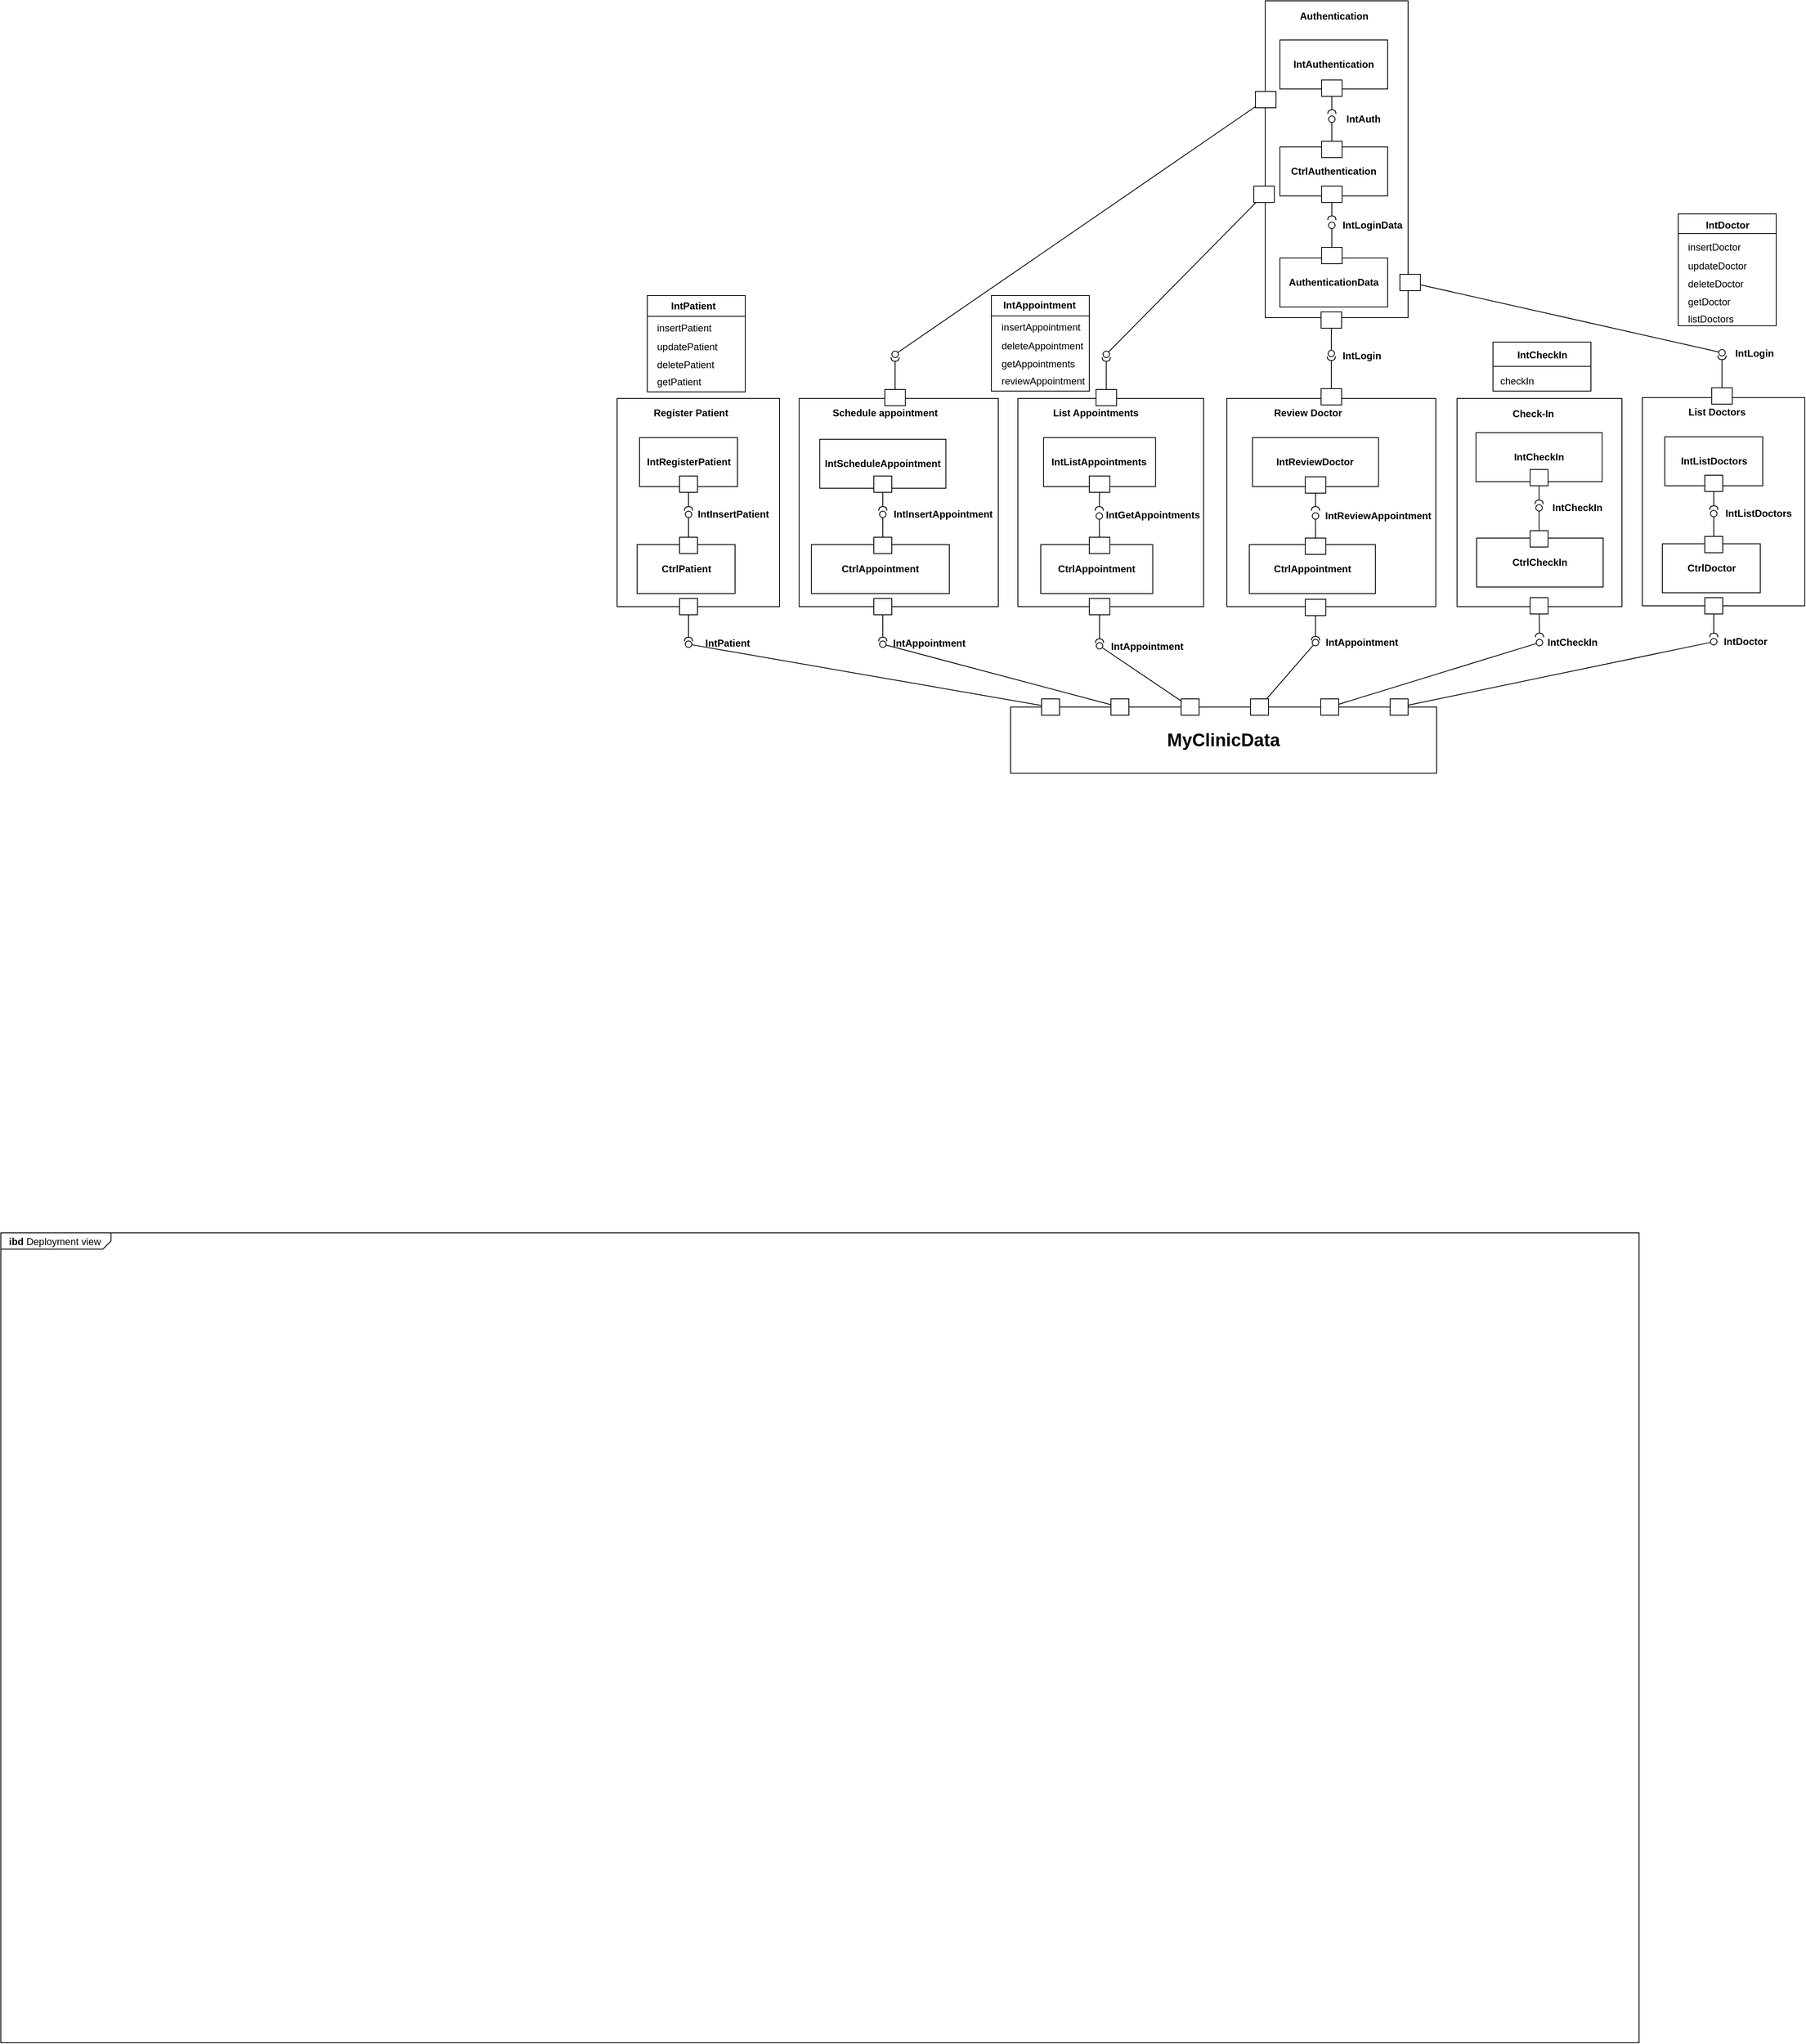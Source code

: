 <mxfile version="24.4.10" type="github">
  <diagram name="Page-1" id="0B5eI2xymsMHZ5SvDX9c">
    <mxGraphModel dx="4502" dy="2035" grid="0" gridSize="10" guides="1" tooltips="1" connect="1" arrows="1" fold="1" page="0" pageScale="1" pageWidth="827" pageHeight="1169" math="0" shadow="0">
      <root>
        <mxCell id="0" />
        <mxCell id="1" parent="0" />
        <mxCell id="wvoA0zVFi8Gp65wedPb3-1" value="&lt;p style=&quot;margin:0px;margin-top:4px;margin-left:10px;text-align:left;&quot;&gt;&lt;b&gt;ibd&amp;nbsp;&lt;/b&gt;Deployment view&lt;/p&gt;" style="html=1;shape=mxgraph.sysml.package;labelX=135.67;align=left;spacingLeft=10;html=1;overflow=fill;whiteSpace=wrap;recursiveResize=0;" vertex="1" parent="1">
          <mxGeometry x="-1584" y="997" width="2007" height="992" as="geometry" />
        </mxCell>
        <mxCell id="xZbFikLeT4wvKo1gLeNr-37" value="" style="endArrow=none;html=1;rounded=0;align=center;verticalAlign=top;endFill=0;labelBackgroundColor=none;endSize=2;" parent="1" source="xZbFikLeT4wvKo1gLeNr-43" target="xZbFikLeT4wvKo1gLeNr-38" edge="1">
          <mxGeometry relative="1" as="geometry">
            <mxPoint x="-330" y="279" as="sourcePoint" />
          </mxGeometry>
        </mxCell>
        <mxCell id="xZbFikLeT4wvKo1gLeNr-38" value="" style="ellipse;html=1;fontSize=11;align=center;fillColor=none;points=[];aspect=fixed;resizable=0;verticalAlign=bottom;labelPosition=center;verticalLabelPosition=top;flipH=1;" parent="1" vertex="1">
          <mxGeometry x="-745.5" y="272" width="8" height="8" as="geometry" />
        </mxCell>
        <mxCell id="xZbFikLeT4wvKo1gLeNr-39" value="" style="endArrow=none;html=1;rounded=0;align=center;verticalAlign=top;endFill=0;labelBackgroundColor=none;endSize=2;" parent="1" source="xZbFikLeT4wvKo1gLeNr-41" target="xZbFikLeT4wvKo1gLeNr-40" edge="1">
          <mxGeometry relative="1" as="geometry" />
        </mxCell>
        <mxCell id="xZbFikLeT4wvKo1gLeNr-40" value="" style="shape=requiredInterface;html=1;fontSize=11;align=center;fillColor=none;points=[];aspect=fixed;resizable=0;verticalAlign=bottom;labelPosition=center;verticalLabelPosition=top;flipH=1;rotation=90;" parent="1" vertex="1">
          <mxGeometry x="-744" y="265" width="5" height="10" as="geometry" />
        </mxCell>
        <mxCell id="xZbFikLeT4wvKo1gLeNr-47" value="&lt;b&gt;IntPatient&lt;/b&gt;" style="text;html=1;align=center;verticalAlign=middle;resizable=0;points=[];autosize=1;strokeColor=none;fillColor=none;" parent="1" vertex="1">
          <mxGeometry x="-731" y="262" width="73" height="26" as="geometry" />
        </mxCell>
        <mxCell id="DU2dMSWvI3W8ItSwa-sJ-14" value="" style="endArrow=none;html=1;rounded=0;align=center;verticalAlign=top;endFill=0;labelBackgroundColor=none;endSize=2;" parent="1" source="DU2dMSWvI3W8ItSwa-sJ-19" target="DU2dMSWvI3W8ItSwa-sJ-15" edge="1">
          <mxGeometry relative="1" as="geometry">
            <mxPoint x="-23" y="279" as="sourcePoint" />
          </mxGeometry>
        </mxCell>
        <mxCell id="DU2dMSWvI3W8ItSwa-sJ-15" value="" style="ellipse;html=1;fontSize=11;align=center;fillColor=none;points=[];aspect=fixed;resizable=0;verticalAlign=bottom;labelPosition=center;verticalLabelPosition=top;flipH=1;" parent="1" vertex="1">
          <mxGeometry x="-507.5" y="272" width="8" height="8" as="geometry" />
        </mxCell>
        <mxCell id="DU2dMSWvI3W8ItSwa-sJ-16" value="" style="endArrow=none;html=1;rounded=0;align=center;verticalAlign=top;endFill=0;labelBackgroundColor=none;endSize=2;" parent="1" source="DU2dMSWvI3W8ItSwa-sJ-18" target="DU2dMSWvI3W8ItSwa-sJ-17" edge="1">
          <mxGeometry relative="1" as="geometry" />
        </mxCell>
        <mxCell id="DU2dMSWvI3W8ItSwa-sJ-17" value="" style="shape=requiredInterface;html=1;fontSize=11;align=center;fillColor=none;points=[];aspect=fixed;resizable=0;verticalAlign=bottom;labelPosition=center;verticalLabelPosition=top;flipH=1;rotation=90;" parent="1" vertex="1">
          <mxGeometry x="-506" y="265" width="5" height="10" as="geometry" />
        </mxCell>
        <mxCell id="DU2dMSWvI3W8ItSwa-sJ-20" value="&lt;b&gt;IntCheckIn&lt;/b&gt;" style="text;html=1;align=center;verticalAlign=middle;resizable=0;points=[];autosize=1;strokeColor=none;fillColor=none;" parent="1" vertex="1">
          <mxGeometry x="301" y="261" width="79" height="26" as="geometry" />
        </mxCell>
        <mxCell id="DU2dMSWvI3W8ItSwa-sJ-111" value="" style="endArrow=none;html=1;rounded=0;align=center;verticalAlign=top;endFill=0;labelBackgroundColor=none;endSize=2;" parent="1" source="DU2dMSWvI3W8ItSwa-sJ-117" target="DU2dMSWvI3W8ItSwa-sJ-112" edge="1">
          <mxGeometry relative="1" as="geometry">
            <mxPoint x="214" y="340" as="sourcePoint" />
          </mxGeometry>
        </mxCell>
        <mxCell id="DU2dMSWvI3W8ItSwa-sJ-112" value="" style="ellipse;html=1;fontSize=11;align=center;fillColor=none;points=[];aspect=fixed;resizable=0;verticalAlign=bottom;labelPosition=center;verticalLabelPosition=top;flipH=1;" parent="1" vertex="1">
          <mxGeometry x="297" y="270" width="8" height="8" as="geometry" />
        </mxCell>
        <mxCell id="DU2dMSWvI3W8ItSwa-sJ-113" value="" style="endArrow=none;html=1;rounded=0;align=center;verticalAlign=top;endFill=0;labelBackgroundColor=none;endSize=2;" parent="1" source="DU2dMSWvI3W8ItSwa-sJ-115" target="DU2dMSWvI3W8ItSwa-sJ-114" edge="1">
          <mxGeometry relative="1" as="geometry" />
        </mxCell>
        <mxCell id="DU2dMSWvI3W8ItSwa-sJ-114" value="" style="shape=requiredInterface;html=1;fontSize=11;align=center;fillColor=none;points=[];aspect=fixed;resizable=0;verticalAlign=bottom;labelPosition=center;verticalLabelPosition=top;flipH=1;rotation=90;" parent="1" vertex="1">
          <mxGeometry x="298.5" y="260" width="5" height="10" as="geometry" />
        </mxCell>
        <mxCell id="uUh43rR42mcih1yRo6Ay-2" value="" style="group" parent="1" vertex="1" connectable="0">
          <mxGeometry x="-829" y="-25" width="199" height="265" as="geometry" />
        </mxCell>
        <mxCell id="xZbFikLeT4wvKo1gLeNr-18" value="" style="rounded=0;whiteSpace=wrap;html=1;fillColor=none;align=center;" parent="uUh43rR42mcih1yRo6Ay-2" vertex="1">
          <mxGeometry width="199" height="255" as="geometry" />
        </mxCell>
        <mxCell id="xZbFikLeT4wvKo1gLeNr-19" value="&lt;b&gt;Register Patient&lt;/b&gt;" style="text;html=1;align=center;verticalAlign=middle;resizable=0;points=[];autosize=1;strokeColor=none;fillColor=none;" parent="uUh43rR42mcih1yRo6Ay-2" vertex="1">
          <mxGeometry x="35.5" y="5" width="109" height="26" as="geometry" />
        </mxCell>
        <mxCell id="xZbFikLeT4wvKo1gLeNr-22" value="" style="endArrow=none;html=1;rounded=0;align=center;verticalAlign=top;endFill=0;labelBackgroundColor=none;endSize=2;" parent="uUh43rR42mcih1yRo6Ay-2" source="xZbFikLeT4wvKo1gLeNr-33" target="xZbFikLeT4wvKo1gLeNr-23" edge="1">
          <mxGeometry relative="1" as="geometry">
            <mxPoint x="87.5" y="173" as="sourcePoint" />
          </mxGeometry>
        </mxCell>
        <mxCell id="xZbFikLeT4wvKo1gLeNr-23" value="" style="ellipse;html=1;fontSize=11;align=center;fillColor=none;points=[];aspect=fixed;resizable=0;verticalAlign=bottom;labelPosition=center;verticalLabelPosition=top;flipH=1;" parent="uUh43rR42mcih1yRo6Ay-2" vertex="1">
          <mxGeometry x="83.5" y="138" width="8" height="8" as="geometry" />
        </mxCell>
        <mxCell id="xZbFikLeT4wvKo1gLeNr-25" value="" style="endArrow=none;html=1;rounded=0;align=center;verticalAlign=top;endFill=0;labelBackgroundColor=none;endSize=2;" parent="uUh43rR42mcih1yRo6Ay-2" source="xZbFikLeT4wvKo1gLeNr-24" target="xZbFikLeT4wvKo1gLeNr-26" edge="1">
          <mxGeometry relative="1" as="geometry" />
        </mxCell>
        <mxCell id="xZbFikLeT4wvKo1gLeNr-26" value="" style="shape=requiredInterface;html=1;fontSize=11;align=center;fillColor=none;points=[];aspect=fixed;resizable=0;verticalAlign=bottom;labelPosition=center;verticalLabelPosition=top;flipH=1;rotation=90;" parent="uUh43rR42mcih1yRo6Ay-2" vertex="1">
          <mxGeometry x="85" y="130" width="5" height="10" as="geometry" />
        </mxCell>
        <mxCell id="xZbFikLeT4wvKo1gLeNr-30" value="" style="group" parent="uUh43rR42mcih1yRo6Ay-2" vertex="1" connectable="0">
          <mxGeometry x="27.5" y="48" width="120" height="67" as="geometry" />
        </mxCell>
        <mxCell id="xZbFikLeT4wvKo1gLeNr-20" value="&lt;b&gt;IntRegisterPatient&lt;/b&gt;" style="rounded=0;whiteSpace=wrap;html=1;fillColor=none;" parent="xZbFikLeT4wvKo1gLeNr-30" vertex="1">
          <mxGeometry width="120" height="60" as="geometry" />
        </mxCell>
        <mxCell id="xZbFikLeT4wvKo1gLeNr-24" value="" style="html=1;rounded=0;" parent="xZbFikLeT4wvKo1gLeNr-30" vertex="1">
          <mxGeometry x="49" y="47" width="22" height="20" as="geometry" />
        </mxCell>
        <mxCell id="xZbFikLeT4wvKo1gLeNr-34" value="&lt;b&gt;IntInsertPatient&lt;/b&gt;" style="text;html=1;align=center;verticalAlign=middle;resizable=0;points=[];autosize=1;strokeColor=none;fillColor=none;" parent="uUh43rR42mcih1yRo6Ay-2" vertex="1">
          <mxGeometry x="89" y="129" width="105" height="26" as="geometry" />
        </mxCell>
        <mxCell id="xZbFikLeT4wvKo1gLeNr-35" value="" style="group" parent="uUh43rR42mcih1yRo6Ay-2" vertex="1" connectable="0">
          <mxGeometry x="24.5" y="170" width="120" height="69" as="geometry" />
        </mxCell>
        <mxCell id="xZbFikLeT4wvKo1gLeNr-29" value="&lt;b&gt;CtrlPatient&lt;/b&gt;" style="rounded=0;whiteSpace=wrap;html=1;fillColor=none;" parent="xZbFikLeT4wvKo1gLeNr-35" vertex="1">
          <mxGeometry y="9" width="120" height="60" as="geometry" />
        </mxCell>
        <mxCell id="xZbFikLeT4wvKo1gLeNr-33" value="" style="html=1;rounded=0;" parent="xZbFikLeT4wvKo1gLeNr-35" vertex="1">
          <mxGeometry x="52" width="22" height="20" as="geometry" />
        </mxCell>
        <mxCell id="xZbFikLeT4wvKo1gLeNr-41" value="" style="html=1;rounded=0;" parent="uUh43rR42mcih1yRo6Ay-2" vertex="1">
          <mxGeometry x="76.5" y="245" width="22" height="20" as="geometry" />
        </mxCell>
        <mxCell id="uUh43rR42mcih1yRo6Ay-4" value="&lt;b&gt;IntAppointment&lt;/b&gt;" style="text;html=1;align=center;verticalAlign=middle;resizable=0;points=[];autosize=1;strokeColor=none;fillColor=none;" parent="1" vertex="1">
          <mxGeometry x="-501" y="262" width="107" height="26" as="geometry" />
        </mxCell>
        <mxCell id="uUh43rR42mcih1yRo6Ay-40" value="" style="group" parent="1" vertex="1" connectable="0">
          <mxGeometry x="427" y="-26" width="199" height="265" as="geometry" />
        </mxCell>
        <mxCell id="uUh43rR42mcih1yRo6Ay-41" value="" style="rounded=0;whiteSpace=wrap;html=1;fillColor=none;align=center;" parent="uUh43rR42mcih1yRo6Ay-40" vertex="1">
          <mxGeometry width="199" height="255" as="geometry" />
        </mxCell>
        <mxCell id="uUh43rR42mcih1yRo6Ay-42" value="&lt;b&gt;List Doctors&lt;/b&gt;" style="text;html=1;align=center;verticalAlign=middle;resizable=0;points=[];autosize=1;strokeColor=none;fillColor=none;" parent="uUh43rR42mcih1yRo6Ay-40" vertex="1">
          <mxGeometry x="46.5" y="5" width="88" height="26" as="geometry" />
        </mxCell>
        <mxCell id="uUh43rR42mcih1yRo6Ay-43" value="" style="endArrow=none;html=1;rounded=0;align=center;verticalAlign=top;endFill=0;labelBackgroundColor=none;endSize=2;" parent="uUh43rR42mcih1yRo6Ay-40" source="uUh43rR42mcih1yRo6Ay-53" target="uUh43rR42mcih1yRo6Ay-44" edge="1">
          <mxGeometry relative="1" as="geometry">
            <mxPoint x="87.5" y="173" as="sourcePoint" />
          </mxGeometry>
        </mxCell>
        <mxCell id="uUh43rR42mcih1yRo6Ay-44" value="" style="ellipse;html=1;fontSize=11;align=center;fillColor=none;points=[];aspect=fixed;resizable=0;verticalAlign=bottom;labelPosition=center;verticalLabelPosition=top;flipH=1;" parent="uUh43rR42mcih1yRo6Ay-40" vertex="1">
          <mxGeometry x="83.5" y="138" width="8" height="8" as="geometry" />
        </mxCell>
        <mxCell id="uUh43rR42mcih1yRo6Ay-45" value="" style="endArrow=none;html=1;rounded=0;align=center;verticalAlign=top;endFill=0;labelBackgroundColor=none;endSize=2;" parent="uUh43rR42mcih1yRo6Ay-40" source="uUh43rR42mcih1yRo6Ay-49" target="uUh43rR42mcih1yRo6Ay-46" edge="1">
          <mxGeometry relative="1" as="geometry" />
        </mxCell>
        <mxCell id="uUh43rR42mcih1yRo6Ay-46" value="" style="shape=requiredInterface;html=1;fontSize=11;align=center;fillColor=none;points=[];aspect=fixed;resizable=0;verticalAlign=bottom;labelPosition=center;verticalLabelPosition=top;flipH=1;rotation=90;" parent="uUh43rR42mcih1yRo6Ay-40" vertex="1">
          <mxGeometry x="85" y="130" width="5" height="10" as="geometry" />
        </mxCell>
        <mxCell id="uUh43rR42mcih1yRo6Ay-47" value="" style="group" parent="uUh43rR42mcih1yRo6Ay-40" vertex="1" connectable="0">
          <mxGeometry x="27.5" y="48" width="120" height="67" as="geometry" />
        </mxCell>
        <mxCell id="uUh43rR42mcih1yRo6Ay-48" value="&lt;b&gt;IntListDoctors&lt;/b&gt;" style="rounded=0;whiteSpace=wrap;html=1;fillColor=none;" parent="uUh43rR42mcih1yRo6Ay-47" vertex="1">
          <mxGeometry width="120" height="60" as="geometry" />
        </mxCell>
        <mxCell id="uUh43rR42mcih1yRo6Ay-49" value="" style="html=1;rounded=0;" parent="uUh43rR42mcih1yRo6Ay-47" vertex="1">
          <mxGeometry x="49" y="47" width="22" height="20" as="geometry" />
        </mxCell>
        <mxCell id="uUh43rR42mcih1yRo6Ay-50" value="&lt;b&gt;IntListDoctors&lt;/b&gt;" style="text;html=1;align=center;verticalAlign=middle;resizable=0;points=[];autosize=1;strokeColor=none;fillColor=none;" parent="uUh43rR42mcih1yRo6Ay-40" vertex="1">
          <mxGeometry x="92" y="129" width="99" height="26" as="geometry" />
        </mxCell>
        <mxCell id="uUh43rR42mcih1yRo6Ay-51" value="" style="group" parent="uUh43rR42mcih1yRo6Ay-40" vertex="1" connectable="0">
          <mxGeometry x="24.5" y="170" width="120" height="69" as="geometry" />
        </mxCell>
        <mxCell id="uUh43rR42mcih1yRo6Ay-52" value="&lt;b&gt;CtrlDoctor&lt;/b&gt;" style="rounded=0;whiteSpace=wrap;html=1;fillColor=none;" parent="uUh43rR42mcih1yRo6Ay-51" vertex="1">
          <mxGeometry y="9" width="120" height="60" as="geometry" />
        </mxCell>
        <mxCell id="uUh43rR42mcih1yRo6Ay-53" value="" style="html=1;rounded=0;" parent="uUh43rR42mcih1yRo6Ay-51" vertex="1">
          <mxGeometry x="52" width="22" height="20" as="geometry" />
        </mxCell>
        <mxCell id="uUh43rR42mcih1yRo6Ay-54" value="" style="html=1;rounded=0;" parent="uUh43rR42mcih1yRo6Ay-40" vertex="1">
          <mxGeometry x="76.5" y="245" width="22" height="20" as="geometry" />
        </mxCell>
        <mxCell id="wvoA0zVFi8Gp65wedPb3-70" value="" style="html=1;rounded=0;container=0;" vertex="1" parent="uUh43rR42mcih1yRo6Ay-40">
          <mxGeometry x="85.001" y="-12" width="25.158" height="20" as="geometry" />
        </mxCell>
        <mxCell id="wvoA0zVFi8Gp65wedPb3-71" value="" style="endArrow=none;html=1;rounded=0;align=center;verticalAlign=top;endFill=0;labelBackgroundColor=none;endSize=2;" edge="1" source="wvoA0zVFi8Gp65wedPb3-70" target="wvoA0zVFi8Gp65wedPb3-72" parent="uUh43rR42mcih1yRo6Ay-40">
          <mxGeometry relative="1" as="geometry">
            <mxPoint x="101.78" y="-78" as="sourcePoint" />
          </mxGeometry>
        </mxCell>
        <mxCell id="wvoA0zVFi8Gp65wedPb3-72" value="" style="shape=requiredInterface;html=1;fontSize=11;align=center;fillColor=none;points=[];aspect=fixed;resizable=0;verticalAlign=bottom;labelPosition=center;verticalLabelPosition=top;flipH=1;rotation=-90;container=0;" vertex="1" parent="uUh43rR42mcih1yRo6Ay-40">
          <mxGeometry x="95.078" y="-54" width="5" height="10" as="geometry" />
        </mxCell>
        <mxCell id="wvoA0zVFi8Gp65wedPb3-73" value="" style="ellipse;html=1;fontSize=11;align=center;fillColor=none;points=[];aspect=fixed;resizable=0;verticalAlign=bottom;labelPosition=center;verticalLabelPosition=top;flipH=1;container=0;" vertex="1" parent="uUh43rR42mcih1yRo6Ay-40">
          <mxGeometry x="93.578" y="-59" width="8" height="8" as="geometry" />
        </mxCell>
        <mxCell id="uUh43rR42mcih1yRo6Ay-55" value="&lt;b&gt;IntDoctor&lt;/b&gt;" style="text;html=1;align=center;verticalAlign=middle;resizable=0;points=[];autosize=1;strokeColor=none;fillColor=none;" parent="1" vertex="1">
          <mxGeometry x="517" y="260" width="71" height="26" as="geometry" />
        </mxCell>
        <mxCell id="uUh43rR42mcih1yRo6Ay-56" value="" style="ellipse;html=1;fontSize=11;align=center;fillColor=none;points=[];aspect=fixed;resizable=0;verticalAlign=bottom;labelPosition=center;verticalLabelPosition=top;flipH=1;" parent="1" vertex="1">
          <mxGeometry x="510.5" y="269" width="8" height="8" as="geometry" />
        </mxCell>
        <mxCell id="uUh43rR42mcih1yRo6Ay-57" value="" style="endArrow=none;html=1;rounded=0;align=center;verticalAlign=top;endFill=0;labelBackgroundColor=none;endSize=2;" parent="1" source="uUh43rR42mcih1yRo6Ay-54" target="uUh43rR42mcih1yRo6Ay-58" edge="1">
          <mxGeometry relative="1" as="geometry">
            <mxPoint x="610" y="257" as="sourcePoint" />
          </mxGeometry>
        </mxCell>
        <mxCell id="uUh43rR42mcih1yRo6Ay-58" value="" style="shape=requiredInterface;html=1;fontSize=11;align=center;fillColor=none;points=[];aspect=fixed;resizable=0;verticalAlign=bottom;labelPosition=center;verticalLabelPosition=top;flipH=1;rotation=90;" parent="1" vertex="1">
          <mxGeometry x="512" y="260" width="5" height="10" as="geometry" />
        </mxCell>
        <mxCell id="uUh43rR42mcih1yRo6Ay-59" value="" style="endArrow=none;html=1;rounded=0;align=center;verticalAlign=top;endFill=0;labelBackgroundColor=none;endSize=2;" parent="1" source="uUh43rR42mcih1yRo6Ay-16" target="uUh43rR42mcih1yRo6Ay-56" edge="1">
          <mxGeometry relative="1" as="geometry">
            <mxPoint x="-184" y="364" as="sourcePoint" />
            <mxPoint x="84" y="288" as="targetPoint" />
          </mxGeometry>
        </mxCell>
        <mxCell id="uUh43rR42mcih1yRo6Ay-92" value="" style="endArrow=none;html=1;rounded=0;align=center;verticalAlign=top;endFill=0;labelBackgroundColor=none;endSize=2;" parent="1" source="wvoA0zVFi8Gp65wedPb3-2" target="uUh43rR42mcih1yRo6Ay-93" edge="1">
          <mxGeometry relative="1" as="geometry">
            <mxPoint x="-120.5" y="348.5" as="sourcePoint" />
          </mxGeometry>
        </mxCell>
        <mxCell id="uUh43rR42mcih1yRo6Ay-93" value="" style="ellipse;html=1;fontSize=11;align=center;fillColor=none;points=[];aspect=fixed;resizable=0;verticalAlign=bottom;labelPosition=center;verticalLabelPosition=top;flipH=1;" parent="1" vertex="1">
          <mxGeometry x="-242" y="274" width="8" height="8" as="geometry" />
        </mxCell>
        <mxCell id="uUh43rR42mcih1yRo6Ay-94" value="" style="endArrow=none;html=1;rounded=0;align=center;verticalAlign=top;endFill=0;labelBackgroundColor=none;endSize=2;" parent="1" source="uUh43rR42mcih1yRo6Ay-90" target="uUh43rR42mcih1yRo6Ay-95" edge="1">
          <mxGeometry relative="1" as="geometry">
            <mxPoint x="-336.5" y="238.5" as="sourcePoint" />
          </mxGeometry>
        </mxCell>
        <mxCell id="uUh43rR42mcih1yRo6Ay-95" value="" style="shape=requiredInterface;html=1;fontSize=11;align=center;fillColor=none;points=[];aspect=fixed;resizable=0;verticalAlign=bottom;labelPosition=center;verticalLabelPosition=top;flipH=1;rotation=90;" parent="1" vertex="1">
          <mxGeometry x="-240.5" y="267" width="5" height="10" as="geometry" />
        </mxCell>
        <mxCell id="uUh43rR42mcih1yRo6Ay-96" value="&lt;b&gt;IntAppointment&lt;/b&gt;" style="text;html=1;align=center;verticalAlign=middle;resizable=0;points=[];autosize=1;strokeColor=none;fillColor=none;" parent="1" vertex="1">
          <mxGeometry x="-234" y="266" width="107" height="26" as="geometry" />
        </mxCell>
        <mxCell id="uUh43rR42mcih1yRo6Ay-131" value="&lt;b&gt;IntAppointment&lt;/b&gt;" style="text;html=1;align=center;verticalAlign=middle;resizable=0;points=[];autosize=1;strokeColor=none;fillColor=none;" parent="1" vertex="1">
          <mxGeometry x="29.12" y="261" width="107" height="26" as="geometry" />
        </mxCell>
        <mxCell id="uUh43rR42mcih1yRo6Ay-132" value="" style="ellipse;html=1;fontSize=11;align=center;fillColor=none;points=[];aspect=fixed;resizable=0;verticalAlign=bottom;labelPosition=center;verticalLabelPosition=top;flipH=1;" parent="1" vertex="1">
          <mxGeometry x="22.62" y="270" width="8" height="8" as="geometry" />
        </mxCell>
        <mxCell id="uUh43rR42mcih1yRo6Ay-133" value="" style="endArrow=none;html=1;rounded=0;align=center;verticalAlign=top;endFill=0;labelBackgroundColor=none;endSize=2;" parent="1" source="wvoA0zVFi8Gp65wedPb3-7" target="uUh43rR42mcih1yRo6Ay-134" edge="1">
          <mxGeometry relative="1" as="geometry">
            <mxPoint x="52.617" y="243" as="sourcePoint" />
          </mxGeometry>
        </mxCell>
        <mxCell id="uUh43rR42mcih1yRo6Ay-134" value="" style="shape=requiredInterface;html=1;fontSize=11;align=center;fillColor=none;points=[];aspect=fixed;resizable=0;verticalAlign=bottom;labelPosition=center;verticalLabelPosition=top;flipH=1;rotation=90;container=0;" parent="1" vertex="1">
          <mxGeometry x="24.12" y="264" width="5" height="10" as="geometry" />
        </mxCell>
        <mxCell id="uUh43rR42mcih1yRo6Ay-140" value="" style="endArrow=none;html=1;rounded=0;align=center;verticalAlign=top;endFill=0;labelBackgroundColor=none;endSize=2;" parent="1" source="wvoA0zVFi8Gp65wedPb3-3" target="uUh43rR42mcih1yRo6Ay-132" edge="1">
          <mxGeometry relative="1" as="geometry">
            <mxPoint x="-55" y="365" as="sourcePoint" />
            <mxPoint x="384" y="287" as="targetPoint" />
          </mxGeometry>
        </mxCell>
        <mxCell id="wvoA0zVFi8Gp65wedPb3-5" value="" style="group" vertex="1" connectable="0" parent="1">
          <mxGeometry x="-338" y="-25" width="231.202" height="265" as="geometry" />
        </mxCell>
        <mxCell id="uUh43rR42mcih1yRo6Ay-77" value="" style="rounded=0;whiteSpace=wrap;html=1;fillColor=none;align=center;" parent="wvoA0zVFi8Gp65wedPb3-5" vertex="1">
          <mxGeometry width="227.565" height="255" as="geometry" />
        </mxCell>
        <mxCell id="uUh43rR42mcih1yRo6Ay-78" value="&lt;b&gt;List Appointments&lt;/b&gt;" style="text;html=1;align=center;verticalAlign=middle;resizable=0;points=[];autosize=1;strokeColor=none;fillColor=none;" parent="wvoA0zVFi8Gp65wedPb3-5" vertex="1">
          <mxGeometry x="33.734" y="5" width="123" height="26" as="geometry" />
        </mxCell>
        <mxCell id="uUh43rR42mcih1yRo6Ay-79" value="" style="endArrow=none;html=1;rounded=0;align=center;verticalAlign=top;endFill=0;labelBackgroundColor=none;endSize=2;" parent="wvoA0zVFi8Gp65wedPb3-5" source="uUh43rR42mcih1yRo6Ay-89" target="uUh43rR42mcih1yRo6Ay-80" edge="1">
          <mxGeometry relative="1" as="geometry">
            <mxPoint x="100.06" y="173" as="sourcePoint" />
          </mxGeometry>
        </mxCell>
        <mxCell id="uUh43rR42mcih1yRo6Ay-80" value="" style="ellipse;html=1;fontSize=11;align=center;fillColor=none;points=[];aspect=fixed;resizable=0;verticalAlign=bottom;labelPosition=center;verticalLabelPosition=top;flipH=1;" parent="wvoA0zVFi8Gp65wedPb3-5" vertex="1">
          <mxGeometry x="95.706" y="140" width="8" height="8" as="geometry" />
        </mxCell>
        <mxCell id="uUh43rR42mcih1yRo6Ay-81" value="" style="endArrow=none;html=1;rounded=0;align=center;verticalAlign=top;endFill=0;labelBackgroundColor=none;endSize=2;" parent="wvoA0zVFi8Gp65wedPb3-5" source="uUh43rR42mcih1yRo6Ay-85" target="uUh43rR42mcih1yRo6Ay-82" edge="1">
          <mxGeometry relative="1" as="geometry" />
        </mxCell>
        <mxCell id="uUh43rR42mcih1yRo6Ay-82" value="" style="shape=requiredInterface;html=1;fontSize=11;align=center;fillColor=none;points=[];aspect=fixed;resizable=0;verticalAlign=bottom;labelPosition=center;verticalLabelPosition=top;flipH=1;rotation=90;" parent="wvoA0zVFi8Gp65wedPb3-5" vertex="1">
          <mxGeometry x="97.201" y="130" width="5" height="10" as="geometry" />
        </mxCell>
        <mxCell id="uUh43rR42mcih1yRo6Ay-83" value="" style="group" parent="wvoA0zVFi8Gp65wedPb3-5" vertex="1" connectable="0">
          <mxGeometry x="31.447" y="48" width="137.225" height="67" as="geometry" />
        </mxCell>
        <mxCell id="uUh43rR42mcih1yRo6Ay-84" value="&lt;b&gt;IntListAppointments&lt;/b&gt;" style="rounded=0;whiteSpace=wrap;html=1;fillColor=none;" parent="uUh43rR42mcih1yRo6Ay-83" vertex="1">
          <mxGeometry width="137.225" height="60" as="geometry" />
        </mxCell>
        <mxCell id="uUh43rR42mcih1yRo6Ay-85" value="" style="html=1;rounded=0;" parent="uUh43rR42mcih1yRo6Ay-83" vertex="1">
          <mxGeometry x="56.033" y="47" width="25.158" height="20" as="geometry" />
        </mxCell>
        <mxCell id="uUh43rR42mcih1yRo6Ay-86" value="&lt;b&gt;IntGetAppointments&lt;/b&gt;" style="text;html=1;align=center;verticalAlign=middle;resizable=0;points=[];autosize=1;strokeColor=none;fillColor=none;" parent="wvoA0zVFi8Gp65wedPb3-5" vertex="1">
          <mxGeometry x="98.202" y="130" width="133" height="26" as="geometry" />
        </mxCell>
        <mxCell id="uUh43rR42mcih1yRo6Ay-87" value="" style="group" parent="wvoA0zVFi8Gp65wedPb3-5" vertex="1" connectable="0">
          <mxGeometry x="28.017" y="170" width="137.225" height="69" as="geometry" />
        </mxCell>
        <mxCell id="uUh43rR42mcih1yRo6Ay-88" value="&lt;b&gt;CtrlAppointment&lt;/b&gt;" style="rounded=0;whiteSpace=wrap;html=1;fillColor=none;" parent="uUh43rR42mcih1yRo6Ay-87" vertex="1">
          <mxGeometry y="9" width="137.225" height="60" as="geometry" />
        </mxCell>
        <mxCell id="uUh43rR42mcih1yRo6Ay-89" value="" style="html=1;rounded=0;" parent="uUh43rR42mcih1yRo6Ay-87" vertex="1">
          <mxGeometry x="59.464" width="25.158" height="20" as="geometry" />
        </mxCell>
        <mxCell id="uUh43rR42mcih1yRo6Ay-90" value="" style="html=1;rounded=0;" parent="wvoA0zVFi8Gp65wedPb3-5" vertex="1">
          <mxGeometry x="87.481" y="245" width="25.158" height="20" as="geometry" />
        </mxCell>
        <mxCell id="wvoA0zVFi8Gp65wedPb3-51" value="" style="html=1;rounded=0;container=0;" vertex="1" parent="wvoA0zVFi8Gp65wedPb3-5">
          <mxGeometry x="95.701" y="-11" width="25.158" height="20" as="geometry" />
        </mxCell>
        <mxCell id="wvoA0zVFi8Gp65wedPb3-52" value="" style="endArrow=none;html=1;rounded=0;align=center;verticalAlign=top;endFill=0;labelBackgroundColor=none;endSize=2;" edge="1" source="wvoA0zVFi8Gp65wedPb3-51" target="wvoA0zVFi8Gp65wedPb3-53" parent="wvoA0zVFi8Gp65wedPb3-5">
          <mxGeometry relative="1" as="geometry">
            <mxPoint x="112.48" y="-77" as="sourcePoint" />
          </mxGeometry>
        </mxCell>
        <mxCell id="wvoA0zVFi8Gp65wedPb3-53" value="" style="shape=requiredInterface;html=1;fontSize=11;align=center;fillColor=none;points=[];aspect=fixed;resizable=0;verticalAlign=bottom;labelPosition=center;verticalLabelPosition=top;flipH=1;rotation=-90;container=0;" vertex="1" parent="wvoA0zVFi8Gp65wedPb3-5">
          <mxGeometry x="105.778" y="-53" width="5" height="10" as="geometry" />
        </mxCell>
        <mxCell id="wvoA0zVFi8Gp65wedPb3-55" value="" style="ellipse;html=1;fontSize=11;align=center;fillColor=none;points=[];aspect=fixed;resizable=0;verticalAlign=bottom;labelPosition=center;verticalLabelPosition=top;flipH=1;container=0;" vertex="1" parent="wvoA0zVFi8Gp65wedPb3-5">
          <mxGeometry x="104.278" y="-58" width="8" height="8" as="geometry" />
        </mxCell>
        <mxCell id="wvoA0zVFi8Gp65wedPb3-6" value="" style="group" vertex="1" connectable="0" parent="1">
          <mxGeometry x="-606" y="-25" width="245.5" height="265" as="geometry" />
        </mxCell>
        <mxCell id="DU2dMSWvI3W8ItSwa-sJ-1" value="" style="rounded=0;whiteSpace=wrap;html=1;fillColor=none;align=center;container=0;" parent="wvoA0zVFi8Gp65wedPb3-6" vertex="1">
          <mxGeometry width="244" height="255" as="geometry" />
        </mxCell>
        <mxCell id="DU2dMSWvI3W8ItSwa-sJ-2" value="&lt;b&gt;Schedule appointment&lt;/b&gt;" style="text;html=1;align=center;verticalAlign=middle;resizable=0;points=[];autosize=1;strokeColor=none;fillColor=none;container=0;" parent="wvoA0zVFi8Gp65wedPb3-6" vertex="1">
          <mxGeometry x="31.5" y="5" width="147" height="26" as="geometry" />
        </mxCell>
        <mxCell id="DU2dMSWvI3W8ItSwa-sJ-3" value="" style="endArrow=none;html=1;rounded=0;align=center;verticalAlign=top;endFill=0;labelBackgroundColor=none;endSize=2;" parent="wvoA0zVFi8Gp65wedPb3-6" source="DU2dMSWvI3W8ItSwa-sJ-13" target="DU2dMSWvI3W8ItSwa-sJ-4" edge="1">
          <mxGeometry relative="1" as="geometry">
            <mxPoint x="102.5" y="173" as="sourcePoint" />
          </mxGeometry>
        </mxCell>
        <mxCell id="DU2dMSWvI3W8ItSwa-sJ-4" value="" style="ellipse;html=1;fontSize=11;align=center;fillColor=none;points=[];aspect=fixed;resizable=0;verticalAlign=bottom;labelPosition=center;verticalLabelPosition=top;flipH=1;container=0;" parent="wvoA0zVFi8Gp65wedPb3-6" vertex="1">
          <mxGeometry x="98.5" y="138" width="8" height="8" as="geometry" />
        </mxCell>
        <mxCell id="DU2dMSWvI3W8ItSwa-sJ-5" value="" style="endArrow=none;html=1;rounded=0;align=center;verticalAlign=top;endFill=0;labelBackgroundColor=none;endSize=2;" parent="wvoA0zVFi8Gp65wedPb3-6" source="DU2dMSWvI3W8ItSwa-sJ-9" target="DU2dMSWvI3W8ItSwa-sJ-6" edge="1">
          <mxGeometry relative="1" as="geometry" />
        </mxCell>
        <mxCell id="DU2dMSWvI3W8ItSwa-sJ-6" value="" style="shape=requiredInterface;html=1;fontSize=11;align=center;fillColor=none;points=[];aspect=fixed;resizable=0;verticalAlign=bottom;labelPosition=center;verticalLabelPosition=top;flipH=1;rotation=90;container=0;" parent="wvoA0zVFi8Gp65wedPb3-6" vertex="1">
          <mxGeometry x="100" y="130" width="5" height="10" as="geometry" />
        </mxCell>
        <mxCell id="DU2dMSWvI3W8ItSwa-sJ-10" value="&lt;b&gt;IntInsertAppointment&lt;/b&gt;" style="text;html=1;align=center;verticalAlign=middle;resizable=0;points=[];autosize=1;strokeColor=none;fillColor=none;container=0;" parent="wvoA0zVFi8Gp65wedPb3-6" vertex="1">
          <mxGeometry x="106.5" y="129" width="139" height="26" as="geometry" />
        </mxCell>
        <mxCell id="DU2dMSWvI3W8ItSwa-sJ-18" value="" style="html=1;rounded=0;container=0;" parent="wvoA0zVFi8Gp65wedPb3-6" vertex="1">
          <mxGeometry x="91.5" y="245" width="22" height="20" as="geometry" />
        </mxCell>
        <mxCell id="DU2dMSWvI3W8ItSwa-sJ-8" value="&lt;b&gt;IntScheduleAppointment&lt;/b&gt;" style="rounded=0;whiteSpace=wrap;html=1;fillColor=none;container=0;" parent="wvoA0zVFi8Gp65wedPb3-6" vertex="1">
          <mxGeometry x="25.25" y="50" width="154.5" height="60" as="geometry" />
        </mxCell>
        <mxCell id="DU2dMSWvI3W8ItSwa-sJ-9" value="" style="html=1;rounded=0;container=0;" parent="wvoA0zVFi8Gp65wedPb3-6" vertex="1">
          <mxGeometry x="91.5" y="95" width="22" height="20" as="geometry" />
        </mxCell>
        <mxCell id="DU2dMSWvI3W8ItSwa-sJ-12" value="&lt;b&gt;CtrlAppointment&lt;/b&gt;" style="rounded=0;whiteSpace=wrap;html=1;fillColor=none;container=0;" parent="wvoA0zVFi8Gp65wedPb3-6" vertex="1">
          <mxGeometry x="15" y="179" width="169" height="60" as="geometry" />
        </mxCell>
        <mxCell id="DU2dMSWvI3W8ItSwa-sJ-13" value="" style="html=1;rounded=0;container=0;" parent="wvoA0zVFi8Gp65wedPb3-6" vertex="1">
          <mxGeometry x="91.5" y="170" width="22" height="20" as="geometry" />
        </mxCell>
        <mxCell id="wvoA0zVFi8Gp65wedPb3-56" value="" style="html=1;rounded=0;container=0;" vertex="1" parent="wvoA0zVFi8Gp65wedPb3-6">
          <mxGeometry x="105.001" y="-11" width="25.158" height="20" as="geometry" />
        </mxCell>
        <mxCell id="wvoA0zVFi8Gp65wedPb3-57" value="" style="endArrow=none;html=1;rounded=0;align=center;verticalAlign=top;endFill=0;labelBackgroundColor=none;endSize=2;" edge="1" source="wvoA0zVFi8Gp65wedPb3-56" target="wvoA0zVFi8Gp65wedPb3-58" parent="wvoA0zVFi8Gp65wedPb3-6">
          <mxGeometry relative="1" as="geometry">
            <mxPoint x="121.78" y="-77" as="sourcePoint" />
          </mxGeometry>
        </mxCell>
        <mxCell id="wvoA0zVFi8Gp65wedPb3-58" value="" style="shape=requiredInterface;html=1;fontSize=11;align=center;fillColor=none;points=[];aspect=fixed;resizable=0;verticalAlign=bottom;labelPosition=center;verticalLabelPosition=top;flipH=1;rotation=-90;container=0;" vertex="1" parent="wvoA0zVFi8Gp65wedPb3-6">
          <mxGeometry x="115.078" y="-53" width="5" height="10" as="geometry" />
        </mxCell>
        <mxCell id="wvoA0zVFi8Gp65wedPb3-59" value="" style="ellipse;html=1;fontSize=11;align=center;fillColor=none;points=[];aspect=fixed;resizable=0;verticalAlign=bottom;labelPosition=center;verticalLabelPosition=top;flipH=1;container=0;" vertex="1" parent="wvoA0zVFi8Gp65wedPb3-6">
          <mxGeometry x="113.578" y="-58" width="8" height="8" as="geometry" />
        </mxCell>
        <mxCell id="wvoA0zVFi8Gp65wedPb3-11" value="" style="group" vertex="1" connectable="0" parent="1">
          <mxGeometry x="-82" y="-25" width="259.119" height="266" as="geometry" />
        </mxCell>
        <mxCell id="uUh43rR42mcih1yRo6Ay-117" value="" style="rounded=0;whiteSpace=wrap;html=1;fillColor=none;align=center;container=0;" parent="wvoA0zVFi8Gp65wedPb3-11" vertex="1">
          <mxGeometry width="256" height="255" as="geometry" />
        </mxCell>
        <mxCell id="uUh43rR42mcih1yRo6Ay-118" value="&lt;b&gt;Review Doctor&lt;/b&gt;" style="text;html=1;align=center;verticalAlign=middle;resizable=0;points=[];autosize=1;strokeColor=none;fillColor=none;container=0;" parent="wvoA0zVFi8Gp65wedPb3-11" vertex="1">
          <mxGeometry x="48.125" y="5" width="101" height="26" as="geometry" />
        </mxCell>
        <mxCell id="uUh43rR42mcih1yRo6Ay-119" value="" style="endArrow=none;html=1;rounded=0;align=center;verticalAlign=top;endFill=0;labelBackgroundColor=none;endSize=2;" parent="wvoA0zVFi8Gp65wedPb3-11" source="wvoA0zVFi8Gp65wedPb3-8" target="uUh43rR42mcih1yRo6Ay-120" edge="1">
          <mxGeometry relative="1" as="geometry">
            <mxPoint x="108.616" y="170" as="sourcePoint" />
          </mxGeometry>
        </mxCell>
        <mxCell id="uUh43rR42mcih1yRo6Ay-120" value="" style="ellipse;html=1;fontSize=11;align=center;fillColor=none;points=[];aspect=fixed;resizable=0;verticalAlign=bottom;labelPosition=center;verticalLabelPosition=top;flipH=1;container=0;" parent="wvoA0zVFi8Gp65wedPb3-11" vertex="1">
          <mxGeometry x="104.618" y="140" width="8" height="8" as="geometry" />
        </mxCell>
        <mxCell id="uUh43rR42mcih1yRo6Ay-121" value="" style="endArrow=none;html=1;rounded=0;align=center;verticalAlign=top;endFill=0;labelBackgroundColor=none;endSize=2;" parent="wvoA0zVFi8Gp65wedPb3-11" source="wvoA0zVFi8Gp65wedPb3-9" target="uUh43rR42mcih1yRo6Ay-122" edge="1">
          <mxGeometry relative="1" as="geometry">
            <mxPoint x="108.617" y="115" as="sourcePoint" />
          </mxGeometry>
        </mxCell>
        <mxCell id="uUh43rR42mcih1yRo6Ay-122" value="" style="shape=requiredInterface;html=1;fontSize=11;align=center;fillColor=none;points=[];aspect=fixed;resizable=0;verticalAlign=bottom;labelPosition=center;verticalLabelPosition=top;flipH=1;rotation=90;container=0;" parent="wvoA0zVFi8Gp65wedPb3-11" vertex="1">
          <mxGeometry x="106.118" y="130" width="5" height="10" as="geometry" />
        </mxCell>
        <mxCell id="uUh43rR42mcih1yRo6Ay-126" value="&lt;b&gt;IntReviewAppointment&lt;/b&gt;" style="text;html=1;align=center;verticalAlign=middle;resizable=0;points=[];autosize=1;strokeColor=none;fillColor=none;container=0;" parent="wvoA0zVFi8Gp65wedPb3-11" vertex="1">
          <mxGeometry x="111.119" y="131" width="148" height="26" as="geometry" />
        </mxCell>
        <mxCell id="uUh43rR42mcih1yRo6Ay-124" value="&lt;b&gt;IntReviewDoctor&lt;/b&gt;" style="rounded=0;whiteSpace=wrap;html=1;fillColor=none;container=0;" parent="wvoA0zVFi8Gp65wedPb3-11" vertex="1">
          <mxGeometry x="31.394" y="48" width="154.444" height="60" as="geometry" />
        </mxCell>
        <mxCell id="uUh43rR42mcih1yRo6Ay-128" value="&lt;b&gt;CtrlAppointment&lt;/b&gt;" style="rounded=0;whiteSpace=wrap;html=1;fillColor=none;container=0;" parent="wvoA0zVFi8Gp65wedPb3-11" vertex="1">
          <mxGeometry x="27.532" y="179" width="154.444" height="60" as="geometry" />
        </mxCell>
        <mxCell id="wvoA0zVFi8Gp65wedPb3-7" value="" style="html=1;rounded=0;" vertex="1" parent="wvoA0zVFi8Gp65wedPb3-11">
          <mxGeometry x="96.041" y="246" width="25.158" height="20" as="geometry" />
        </mxCell>
        <mxCell id="wvoA0zVFi8Gp65wedPb3-8" value="" style="html=1;rounded=0;" vertex="1" parent="wvoA0zVFi8Gp65wedPb3-11">
          <mxGeometry x="96.041" y="171" width="25.158" height="20" as="geometry" />
        </mxCell>
        <mxCell id="wvoA0zVFi8Gp65wedPb3-9" value="" style="html=1;rounded=0;" vertex="1" parent="wvoA0zVFi8Gp65wedPb3-11">
          <mxGeometry x="96.041" y="96" width="25.158" height="20" as="geometry" />
        </mxCell>
        <mxCell id="wvoA0zVFi8Gp65wedPb3-45" value="" style="html=1;rounded=0;container=0;" vertex="1" parent="wvoA0zVFi8Gp65wedPb3-11">
          <mxGeometry x="115.421" y="-12" width="25.158" height="20" as="geometry" />
        </mxCell>
        <mxCell id="wvoA0zVFi8Gp65wedPb3-12" value="" style="group" vertex="1" connectable="0" parent="1">
          <mxGeometry x="-347" y="343" width="522" height="91" as="geometry" />
        </mxCell>
        <mxCell id="xZbFikLeT4wvKo1gLeNr-1" value="&lt;b&gt;&lt;font style=&quot;font-size: 22px;&quot;&gt;MyClinicData&lt;/font&gt;&lt;/b&gt;" style="rounded=0;whiteSpace=wrap;html=1;fillColor=none;" parent="wvoA0zVFi8Gp65wedPb3-12" vertex="1">
          <mxGeometry y="10" width="522" height="81" as="geometry" />
        </mxCell>
        <mxCell id="xZbFikLeT4wvKo1gLeNr-43" value="" style="html=1;rounded=0;fillColor=default;" parent="wvoA0zVFi8Gp65wedPb3-12" vertex="1">
          <mxGeometry x="38" width="22" height="20" as="geometry" />
        </mxCell>
        <mxCell id="DU2dMSWvI3W8ItSwa-sJ-117" value="" style="html=1;rounded=0;fillColor=default;" parent="wvoA0zVFi8Gp65wedPb3-12" vertex="1">
          <mxGeometry x="380" width="22" height="20" as="geometry" />
        </mxCell>
        <mxCell id="DU2dMSWvI3W8ItSwa-sJ-19" value="" style="html=1;rounded=0;fillColor=default;" parent="wvoA0zVFi8Gp65wedPb3-12" vertex="1">
          <mxGeometry x="123" width="22" height="20" as="geometry" />
        </mxCell>
        <mxCell id="uUh43rR42mcih1yRo6Ay-16" value="" style="html=1;rounded=0;fillColor=default;" parent="wvoA0zVFi8Gp65wedPb3-12" vertex="1">
          <mxGeometry x="465" width="22" height="20" as="geometry" />
        </mxCell>
        <mxCell id="wvoA0zVFi8Gp65wedPb3-2" value="" style="html=1;rounded=0;fillColor=default;" vertex="1" parent="wvoA0zVFi8Gp65wedPb3-12">
          <mxGeometry x="209" width="22" height="20" as="geometry" />
        </mxCell>
        <mxCell id="wvoA0zVFi8Gp65wedPb3-3" value="" style="html=1;rounded=0;fillColor=default;" vertex="1" parent="wvoA0zVFi8Gp65wedPb3-12">
          <mxGeometry x="294" width="22" height="20" as="geometry" />
        </mxCell>
        <mxCell id="wvoA0zVFi8Gp65wedPb3-13" value="" style="group" vertex="1" connectable="0" parent="1">
          <mxGeometry x="200" y="-25" width="202" height="264" as="geometry" />
        </mxCell>
        <mxCell id="DU2dMSWvI3W8ItSwa-sJ-118" value="" style="rounded=0;whiteSpace=wrap;html=1;fillColor=none;align=center;container=0;" parent="wvoA0zVFi8Gp65wedPb3-13" vertex="1">
          <mxGeometry width="202" height="255" as="geometry" />
        </mxCell>
        <mxCell id="DU2dMSWvI3W8ItSwa-sJ-115" value="" style="html=1;rounded=0;container=0;" parent="wvoA0zVFi8Gp65wedPb3-13" vertex="1">
          <mxGeometry x="89.5" y="244" width="22" height="20" as="geometry" />
        </mxCell>
        <mxCell id="DU2dMSWvI3W8ItSwa-sJ-116" value="&lt;b&gt;Check-In&lt;/b&gt;" style="text;html=1;align=center;verticalAlign=middle;resizable=0;points=[];autosize=1;strokeColor=none;fillColor=none;container=0;" parent="wvoA0zVFi8Gp65wedPb3-13" vertex="1">
          <mxGeometry x="58.5" y="6" width="69" height="26" as="geometry" />
        </mxCell>
        <mxCell id="DU2dMSWvI3W8ItSwa-sJ-119" value="" style="endArrow=none;html=1;rounded=0;align=center;verticalAlign=top;endFill=0;labelBackgroundColor=none;endSize=2;" parent="wvoA0zVFi8Gp65wedPb3-13" source="DU2dMSWvI3W8ItSwa-sJ-129" target="DU2dMSWvI3W8ItSwa-sJ-120" edge="1">
          <mxGeometry relative="1" as="geometry">
            <mxPoint x="100.5" y="165" as="sourcePoint" />
          </mxGeometry>
        </mxCell>
        <mxCell id="DU2dMSWvI3W8ItSwa-sJ-120" value="" style="ellipse;html=1;fontSize=11;align=center;fillColor=none;points=[];aspect=fixed;resizable=0;verticalAlign=bottom;labelPosition=center;verticalLabelPosition=top;flipH=1;container=0;" parent="wvoA0zVFi8Gp65wedPb3-13" vertex="1">
          <mxGeometry x="96.5" y="130" width="8" height="8" as="geometry" />
        </mxCell>
        <mxCell id="DU2dMSWvI3W8ItSwa-sJ-121" value="" style="endArrow=none;html=1;rounded=0;align=center;verticalAlign=top;endFill=0;labelBackgroundColor=none;endSize=2;" parent="wvoA0zVFi8Gp65wedPb3-13" source="DU2dMSWvI3W8ItSwa-sJ-126" target="DU2dMSWvI3W8ItSwa-sJ-122" edge="1">
          <mxGeometry relative="1" as="geometry" />
        </mxCell>
        <mxCell id="DU2dMSWvI3W8ItSwa-sJ-122" value="" style="shape=requiredInterface;html=1;fontSize=11;align=center;fillColor=none;points=[];aspect=fixed;resizable=0;verticalAlign=bottom;labelPosition=center;verticalLabelPosition=top;flipH=1;rotation=90;container=0;" parent="wvoA0zVFi8Gp65wedPb3-13" vertex="1">
          <mxGeometry x="98" y="122" width="5" height="10" as="geometry" />
        </mxCell>
        <mxCell id="DU2dMSWvI3W8ItSwa-sJ-123" value="&lt;b&gt;IntCheckIn&lt;/b&gt;" style="text;html=1;align=center;verticalAlign=middle;resizable=0;points=[];autosize=1;strokeColor=none;fillColor=none;container=0;" parent="wvoA0zVFi8Gp65wedPb3-13" vertex="1">
          <mxGeometry x="107" y="121" width="79" height="26" as="geometry" />
        </mxCell>
        <mxCell id="DU2dMSWvI3W8ItSwa-sJ-125" value="&lt;b&gt;IntCheckIn&lt;/b&gt;" style="rounded=0;whiteSpace=wrap;html=1;fillColor=none;container=0;" parent="wvoA0zVFi8Gp65wedPb3-13" vertex="1">
          <mxGeometry x="23.25" y="42" width="154.5" height="60" as="geometry" />
        </mxCell>
        <mxCell id="DU2dMSWvI3W8ItSwa-sJ-126" value="" style="html=1;rounded=0;container=0;" parent="wvoA0zVFi8Gp65wedPb3-13" vertex="1">
          <mxGeometry x="89.5" y="87" width="22" height="20" as="geometry" />
        </mxCell>
        <mxCell id="DU2dMSWvI3W8ItSwa-sJ-128" value="&lt;b&gt;CtrlCheckIn&lt;/b&gt;" style="rounded=0;whiteSpace=wrap;html=1;fillColor=none;container=0;" parent="wvoA0zVFi8Gp65wedPb3-13" vertex="1">
          <mxGeometry x="24" y="171" width="155" height="60" as="geometry" />
        </mxCell>
        <mxCell id="DU2dMSWvI3W8ItSwa-sJ-129" value="" style="html=1;rounded=0;container=0;" parent="wvoA0zVFi8Gp65wedPb3-13" vertex="1">
          <mxGeometry x="89.5" y="162" width="22" height="20" as="geometry" />
        </mxCell>
        <mxCell id="wvoA0zVFi8Gp65wedPb3-39" value="" style="endArrow=none;html=1;rounded=0;align=center;verticalAlign=top;endFill=0;labelBackgroundColor=none;endSize=2;" edge="1" target="wvoA0zVFi8Gp65wedPb3-73" parent="1" source="wvoA0zVFi8Gp65wedPb3-37">
          <mxGeometry relative="1" as="geometry">
            <mxPoint x="237.96" y="-319" as="sourcePoint" />
            <mxPoint x="194.318" y="-278.37" as="targetPoint" />
          </mxGeometry>
        </mxCell>
        <mxCell id="wvoA0zVFi8Gp65wedPb3-41" value="" style="endArrow=none;html=1;rounded=0;align=center;verticalAlign=top;endFill=0;labelBackgroundColor=none;endSize=2;" edge="1" source="wvoA0zVFi8Gp65wedPb3-45" target="wvoA0zVFi8Gp65wedPb3-42" parent="1">
          <mxGeometry relative="1" as="geometry">
            <mxPoint x="50.2" y="-103" as="sourcePoint" />
          </mxGeometry>
        </mxCell>
        <mxCell id="wvoA0zVFi8Gp65wedPb3-42" value="" style="shape=requiredInterface;html=1;fontSize=11;align=center;fillColor=none;points=[];aspect=fixed;resizable=0;verticalAlign=bottom;labelPosition=center;verticalLabelPosition=top;flipH=1;rotation=-90;container=0;" vertex="1" parent="1">
          <mxGeometry x="43.498" y="-79" width="5" height="10" as="geometry" />
        </mxCell>
        <mxCell id="wvoA0zVFi8Gp65wedPb3-43" value="&lt;b&gt;IntLogin&lt;/b&gt;" style="text;html=1;align=center;verticalAlign=middle;resizable=0;points=[];autosize=1;strokeColor=none;fillColor=none;container=0;" vertex="1" parent="1">
          <mxGeometry x="531.999" y="-93" width="65" height="26" as="geometry" />
        </mxCell>
        <mxCell id="wvoA0zVFi8Gp65wedPb3-46" value="" style="group" vertex="1" connectable="0" parent="1">
          <mxGeometry x="-48.999" y="-512" width="204.158" height="401" as="geometry" />
        </mxCell>
        <mxCell id="wvoA0zVFi8Gp65wedPb3-16" value="" style="rounded=0;whiteSpace=wrap;html=1;fillColor=none;align=center;container=0;" vertex="1" parent="wvoA0zVFi8Gp65wedPb3-46">
          <mxGeometry x="13.999" width="175" height="388" as="geometry" />
        </mxCell>
        <mxCell id="wvoA0zVFi8Gp65wedPb3-17" value="&lt;b&gt;Authentication&lt;/b&gt;" style="text;html=1;align=center;verticalAlign=middle;resizable=0;points=[];autosize=1;strokeColor=none;fillColor=none;container=0;" vertex="1" parent="wvoA0zVFi8Gp65wedPb3-46">
          <mxGeometry x="47.014" y="6" width="102" height="26" as="geometry" />
        </mxCell>
        <mxCell id="wvoA0zVFi8Gp65wedPb3-18" value="" style="endArrow=none;html=1;rounded=0;align=center;verticalAlign=top;endFill=0;labelBackgroundColor=none;endSize=2;" edge="1" parent="wvoA0zVFi8Gp65wedPb3-46" source="wvoA0zVFi8Gp65wedPb3-26" target="wvoA0zVFi8Gp65wedPb3-19">
          <mxGeometry relative="1" as="geometry">
            <mxPoint x="95.615" y="171" as="sourcePoint" />
          </mxGeometry>
        </mxCell>
        <mxCell id="wvoA0zVFi8Gp65wedPb3-19" value="" style="ellipse;html=1;fontSize=11;align=center;fillColor=none;points=[];aspect=fixed;resizable=0;verticalAlign=bottom;labelPosition=center;verticalLabelPosition=top;flipH=1;container=0;" vertex="1" parent="wvoA0zVFi8Gp65wedPb3-46">
          <mxGeometry x="91.617" y="141" width="8" height="8" as="geometry" />
        </mxCell>
        <mxCell id="wvoA0zVFi8Gp65wedPb3-20" value="" style="endArrow=none;html=1;rounded=0;align=center;verticalAlign=top;endFill=0;labelBackgroundColor=none;endSize=2;" edge="1" parent="wvoA0zVFi8Gp65wedPb3-46" source="wvoA0zVFi8Gp65wedPb3-27" target="wvoA0zVFi8Gp65wedPb3-21">
          <mxGeometry relative="1" as="geometry">
            <mxPoint x="95.616" y="116" as="sourcePoint" />
          </mxGeometry>
        </mxCell>
        <mxCell id="wvoA0zVFi8Gp65wedPb3-21" value="" style="shape=requiredInterface;html=1;fontSize=11;align=center;fillColor=none;points=[];aspect=fixed;resizable=0;verticalAlign=bottom;labelPosition=center;verticalLabelPosition=top;flipH=1;rotation=90;container=0;" vertex="1" parent="wvoA0zVFi8Gp65wedPb3-46">
          <mxGeometry x="93.117" y="131" width="5" height="10" as="geometry" />
        </mxCell>
        <mxCell id="wvoA0zVFi8Gp65wedPb3-22" value="&lt;b&gt;IntAuth&lt;/b&gt;" style="text;html=1;align=center;verticalAlign=middle;resizable=0;points=[];autosize=1;strokeColor=none;fillColor=none;container=0;" vertex="1" parent="wvoA0zVFi8Gp65wedPb3-46">
          <mxGeometry x="103.998" y="132" width="60" height="26" as="geometry" />
        </mxCell>
        <mxCell id="wvoA0zVFi8Gp65wedPb3-23" value="&lt;b&gt;IntAuthentication&lt;/b&gt;" style="rounded=0;whiteSpace=wrap;html=1;fillColor=none;container=0;" vertex="1" parent="wvoA0zVFi8Gp65wedPb3-46">
          <mxGeometry x="31.999" y="48" width="132" height="60" as="geometry" />
        </mxCell>
        <mxCell id="wvoA0zVFi8Gp65wedPb3-24" value="&lt;b&gt;CtrlAuthentication&lt;/b&gt;" style="rounded=0;whiteSpace=wrap;html=1;fillColor=none;container=0;" vertex="1" parent="wvoA0zVFi8Gp65wedPb3-46">
          <mxGeometry x="31.999" y="179" width="131.98" height="60" as="geometry" />
        </mxCell>
        <mxCell id="wvoA0zVFi8Gp65wedPb3-25" value="" style="html=1;rounded=0;container=0;" vertex="1" parent="wvoA0zVFi8Gp65wedPb3-46">
          <mxGeometry x="2" y="111" width="25.158" height="20" as="geometry" />
        </mxCell>
        <mxCell id="wvoA0zVFi8Gp65wedPb3-26" value="" style="html=1;rounded=0;container=0;" vertex="1" parent="wvoA0zVFi8Gp65wedPb3-46">
          <mxGeometry x="83.04" y="172" width="25.158" height="20" as="geometry" />
        </mxCell>
        <mxCell id="wvoA0zVFi8Gp65wedPb3-27" value="" style="html=1;rounded=0;container=0;" vertex="1" parent="wvoA0zVFi8Gp65wedPb3-46">
          <mxGeometry x="83.04" y="97" width="25.158" height="20" as="geometry" />
        </mxCell>
        <mxCell id="wvoA0zVFi8Gp65wedPb3-28" value="" style="endArrow=none;html=1;rounded=0;align=center;verticalAlign=top;endFill=0;labelBackgroundColor=none;endSize=2;" edge="1" source="wvoA0zVFi8Gp65wedPb3-33" target="wvoA0zVFi8Gp65wedPb3-29" parent="wvoA0zVFi8Gp65wedPb3-46">
          <mxGeometry relative="1" as="geometry">
            <mxPoint x="95.615" y="301" as="sourcePoint" />
          </mxGeometry>
        </mxCell>
        <mxCell id="wvoA0zVFi8Gp65wedPb3-29" value="" style="ellipse;html=1;fontSize=11;align=center;fillColor=none;points=[];aspect=fixed;resizable=0;verticalAlign=bottom;labelPosition=center;verticalLabelPosition=top;flipH=1;container=0;" vertex="1" parent="wvoA0zVFi8Gp65wedPb3-46">
          <mxGeometry x="91.617" y="271" width="8" height="8" as="geometry" />
        </mxCell>
        <mxCell id="wvoA0zVFi8Gp65wedPb3-30" value="" style="endArrow=none;html=1;rounded=0;align=center;verticalAlign=top;endFill=0;labelBackgroundColor=none;endSize=2;" edge="1" source="wvoA0zVFi8Gp65wedPb3-34" target="wvoA0zVFi8Gp65wedPb3-31" parent="wvoA0zVFi8Gp65wedPb3-46">
          <mxGeometry relative="1" as="geometry">
            <mxPoint x="95.616" y="246" as="sourcePoint" />
          </mxGeometry>
        </mxCell>
        <mxCell id="wvoA0zVFi8Gp65wedPb3-31" value="" style="shape=requiredInterface;html=1;fontSize=11;align=center;fillColor=none;points=[];aspect=fixed;resizable=0;verticalAlign=bottom;labelPosition=center;verticalLabelPosition=top;flipH=1;rotation=90;container=0;" vertex="1" parent="wvoA0zVFi8Gp65wedPb3-46">
          <mxGeometry x="93.117" y="261" width="5" height="10" as="geometry" />
        </mxCell>
        <mxCell id="wvoA0zVFi8Gp65wedPb3-32" value="&lt;b&gt;IntLoginData&lt;/b&gt;" style="text;html=1;align=center;verticalAlign=middle;resizable=0;points=[];autosize=1;strokeColor=none;fillColor=none;container=0;" vertex="1" parent="wvoA0zVFi8Gp65wedPb3-46">
          <mxGeometry x="99.618" y="262" width="91" height="26" as="geometry" />
        </mxCell>
        <mxCell id="wvoA0zVFi8Gp65wedPb3-34" value="" style="html=1;rounded=0;container=0;" vertex="1" parent="wvoA0zVFi8Gp65wedPb3-46">
          <mxGeometry x="83.04" y="227" width="25.158" height="20" as="geometry" />
        </mxCell>
        <mxCell id="wvoA0zVFi8Gp65wedPb3-35" value="&lt;b&gt;AuthenticationData&lt;/b&gt;" style="rounded=0;whiteSpace=wrap;html=1;fillColor=none;container=0;" vertex="1" parent="wvoA0zVFi8Gp65wedPb3-46">
          <mxGeometry x="32.019" y="315" width="131.98" height="60" as="geometry" />
        </mxCell>
        <mxCell id="wvoA0zVFi8Gp65wedPb3-33" value="" style="html=1;rounded=0;container=0;" vertex="1" parent="wvoA0zVFi8Gp65wedPb3-46">
          <mxGeometry x="83.04" y="302" width="25.158" height="20" as="geometry" />
        </mxCell>
        <mxCell id="wvoA0zVFi8Gp65wedPb3-36" value="" style="html=1;rounded=0;container=0;" vertex="1" parent="wvoA0zVFi8Gp65wedPb3-46">
          <mxGeometry x="82.42" y="381" width="25.158" height="20" as="geometry" />
        </mxCell>
        <mxCell id="wvoA0zVFi8Gp65wedPb3-37" value="" style="html=1;rounded=0;container=0;" vertex="1" parent="wvoA0zVFi8Gp65wedPb3-46">
          <mxGeometry x="179" y="335" width="25.158" height="20" as="geometry" />
        </mxCell>
        <mxCell id="wvoA0zVFi8Gp65wedPb3-38" value="" style="html=1;rounded=0;container=0;" vertex="1" parent="wvoA0zVFi8Gp65wedPb3-46">
          <mxGeometry y="227" width="25.158" height="20" as="geometry" />
        </mxCell>
        <mxCell id="wvoA0zVFi8Gp65wedPb3-48" value="" style="endArrow=none;html=1;rounded=0;align=center;verticalAlign=top;endFill=0;labelBackgroundColor=none;endSize=2;" edge="1" target="wvoA0zVFi8Gp65wedPb3-49" parent="1" source="wvoA0zVFi8Gp65wedPb3-36">
          <mxGeometry relative="1" as="geometry">
            <mxPoint x="90.77" y="-19.5" as="sourcePoint" />
          </mxGeometry>
        </mxCell>
        <mxCell id="wvoA0zVFi8Gp65wedPb3-49" value="" style="ellipse;html=1;fontSize=11;align=center;fillColor=none;points=[];aspect=fixed;resizable=0;verticalAlign=bottom;labelPosition=center;verticalLabelPosition=top;flipH=1;container=0;" vertex="1" parent="1">
          <mxGeometry x="41.998" y="-84" width="8" height="8" as="geometry" />
        </mxCell>
        <mxCell id="wvoA0zVFi8Gp65wedPb3-50" value="&lt;b&gt;IntLogin&lt;/b&gt;" style="text;html=1;align=center;verticalAlign=middle;resizable=0;points=[];autosize=1;strokeColor=none;fillColor=none;container=0;" vertex="1" parent="1">
          <mxGeometry x="50.119" y="-90" width="65" height="26" as="geometry" />
        </mxCell>
        <mxCell id="wvoA0zVFi8Gp65wedPb3-54" value="" style="endArrow=none;html=1;rounded=0;align=center;verticalAlign=top;endFill=0;labelBackgroundColor=none;endSize=2;" edge="1" target="wvoA0zVFi8Gp65wedPb3-55" parent="1" source="wvoA0zVFi8Gp65wedPb3-38">
          <mxGeometry relative="1" as="geometry">
            <mxPoint x="-229.72" y="-110" as="sourcePoint" />
          </mxGeometry>
        </mxCell>
        <mxCell id="wvoA0zVFi8Gp65wedPb3-60" value="" style="endArrow=none;html=1;rounded=0;align=center;verticalAlign=top;endFill=0;labelBackgroundColor=none;endSize=2;" edge="1" parent="1" source="wvoA0zVFi8Gp65wedPb3-25" target="wvoA0zVFi8Gp65wedPb3-59">
          <mxGeometry relative="1" as="geometry">
            <mxPoint x="-217.09" y="-373.58" as="sourcePoint" />
            <mxPoint x="-398.09" y="-190.58" as="targetPoint" />
          </mxGeometry>
        </mxCell>
        <mxCell id="wvoA0zVFi8Gp65wedPb3-63" value="" style="group" vertex="1" connectable="0" parent="1">
          <mxGeometry x="-370.5" y="-152" width="130" height="118" as="geometry" />
        </mxCell>
        <mxCell id="DU2dMSWvI3W8ItSwa-sJ-105" value="" style="rounded=0;whiteSpace=wrap;html=1;fillColor=none;" parent="wvoA0zVFi8Gp65wedPb3-63" vertex="1">
          <mxGeometry y="1" width="120" height="117" as="geometry" />
        </mxCell>
        <mxCell id="DU2dMSWvI3W8ItSwa-sJ-106" value="&lt;b&gt;IntAppointment&lt;/b&gt;" style="text;html=1;align=center;verticalAlign=middle;resizable=0;points=[];autosize=1;strokeColor=none;fillColor=none;" parent="wvoA0zVFi8Gp65wedPb3-63" vertex="1">
          <mxGeometry x="5" width="107" height="26" as="geometry" />
        </mxCell>
        <mxCell id="DU2dMSWvI3W8ItSwa-sJ-107" value="insertAppointment&lt;div style=&quot;line-height: 90%;&quot;&gt;&lt;br&gt;&lt;div style=&quot;line-height: 90%;&quot;&gt;deleteAppointment&lt;/div&gt;&lt;div style=&quot;line-height: 90%;&quot;&gt;&lt;br&gt;&lt;/div&gt;&lt;div style=&quot;line-height: 90%;&quot;&gt;getAppointments&lt;/div&gt;&lt;div style=&quot;line-height: 90%;&quot;&gt;&lt;br&gt;&lt;/div&gt;&lt;div style=&quot;line-height: 90%;&quot;&gt;reviewAppointment&lt;/div&gt;&lt;/div&gt;" style="text;html=1;align=left;verticalAlign=middle;resizable=0;points=[];autosize=1;strokeColor=none;fillColor=none;" parent="wvoA0zVFi8Gp65wedPb3-63" vertex="1">
          <mxGeometry x="10" y="26" width="120" height="91" as="geometry" />
        </mxCell>
        <mxCell id="wvoA0zVFi8Gp65wedPb3-62" style="rounded=0;orthogonalLoop=1;jettySize=auto;html=1;exitX=0;exitY=0.25;exitDx=0;exitDy=0;entryX=1;entryY=0.25;entryDx=0;entryDy=0;endArrow=none;endFill=0;" edge="1" parent="wvoA0zVFi8Gp65wedPb3-63">
          <mxGeometry relative="1" as="geometry">
            <mxPoint y="26" as="sourcePoint" />
            <mxPoint x="120" y="26" as="targetPoint" />
          </mxGeometry>
        </mxCell>
        <mxCell id="wvoA0zVFi8Gp65wedPb3-65" value="" style="group" vertex="1" connectable="0" parent="1">
          <mxGeometry x="-792" y="-151" width="120" height="118" as="geometry" />
        </mxCell>
        <mxCell id="DU2dMSWvI3W8ItSwa-sJ-78" value="" style="rounded=0;whiteSpace=wrap;html=1;fillColor=none;container=0;" parent="wvoA0zVFi8Gp65wedPb3-65" vertex="1">
          <mxGeometry width="120" height="118" as="geometry" />
        </mxCell>
        <mxCell id="DU2dMSWvI3W8ItSwa-sJ-77" value="&lt;b&gt;IntPatient&lt;/b&gt;" style="text;html=1;align=center;verticalAlign=middle;resizable=0;points=[];autosize=1;strokeColor=none;fillColor=none;container=0;" parent="wvoA0zVFi8Gp65wedPb3-65" vertex="1">
          <mxGeometry x="19.5" width="73" height="26" as="geometry" />
        </mxCell>
        <mxCell id="DU2dMSWvI3W8ItSwa-sJ-79" value="insertPatient&lt;div style=&quot;line-height: 90%;&quot;&gt;&lt;br&gt;&lt;div style=&quot;line-height: 90%;&quot;&gt;updatePatient&lt;/div&gt;&lt;div style=&quot;line-height: 90%;&quot;&gt;&lt;br&gt;&lt;/div&gt;&lt;div style=&quot;line-height: 90%;&quot;&gt;deletePatient&lt;/div&gt;&lt;div style=&quot;line-height: 90%;&quot;&gt;&lt;br&gt;&lt;/div&gt;&lt;div style=&quot;line-height: 90%;&quot;&gt;getPatient&lt;/div&gt;&lt;/div&gt;" style="text;html=1;align=left;verticalAlign=middle;resizable=0;points=[];autosize=1;strokeColor=none;fillColor=none;container=0;" parent="wvoA0zVFi8Gp65wedPb3-65" vertex="1">
          <mxGeometry x="10" y="26" width="92" height="91" as="geometry" />
        </mxCell>
        <mxCell id="wvoA0zVFi8Gp65wedPb3-64" style="rounded=0;orthogonalLoop=1;jettySize=auto;html=1;exitX=0;exitY=0.25;exitDx=0;exitDy=0;entryX=1;entryY=0.25;entryDx=0;entryDy=0;endArrow=none;endFill=0;" edge="1" parent="wvoA0zVFi8Gp65wedPb3-65">
          <mxGeometry relative="1" as="geometry">
            <mxPoint y="25.43" as="sourcePoint" />
            <mxPoint x="120" y="25.43" as="targetPoint" />
          </mxGeometry>
        </mxCell>
        <mxCell id="wvoA0zVFi8Gp65wedPb3-67" value="" style="group" vertex="1" connectable="0" parent="1">
          <mxGeometry x="244" y="-94" width="120" height="61" as="geometry" />
        </mxCell>
        <mxCell id="DU2dMSWvI3W8ItSwa-sJ-130" value="" style="rounded=0;whiteSpace=wrap;html=1;fillColor=none;" parent="wvoA0zVFi8Gp65wedPb3-67" vertex="1">
          <mxGeometry width="120" height="60" as="geometry" />
        </mxCell>
        <mxCell id="DU2dMSWvI3W8ItSwa-sJ-131" value="&lt;b&gt;IntCheckIn&lt;/b&gt;" style="text;html=1;align=center;verticalAlign=middle;resizable=0;points=[];autosize=1;strokeColor=none;fillColor=none;" parent="wvoA0zVFi8Gp65wedPb3-67" vertex="1">
          <mxGeometry x="20.5" y="3" width="79" height="26" as="geometry" />
        </mxCell>
        <mxCell id="DU2dMSWvI3W8ItSwa-sJ-132" value="checkIn" style="text;html=1;align=left;verticalAlign=middle;resizable=0;points=[];autosize=1;strokeColor=none;fillColor=none;" parent="wvoA0zVFi8Gp65wedPb3-67" vertex="1">
          <mxGeometry x="7" y="35" width="59" height="26" as="geometry" />
        </mxCell>
        <mxCell id="wvoA0zVFi8Gp65wedPb3-66" style="rounded=0;orthogonalLoop=1;jettySize=auto;html=1;exitX=0;exitY=0.25;exitDx=0;exitDy=0;entryX=1;entryY=0.25;entryDx=0;entryDy=0;endArrow=none;endFill=0;" edge="1" parent="wvoA0zVFi8Gp65wedPb3-67">
          <mxGeometry relative="1" as="geometry">
            <mxPoint y="29.71" as="sourcePoint" />
            <mxPoint x="120" y="29.71" as="targetPoint" />
          </mxGeometry>
        </mxCell>
        <mxCell id="wvoA0zVFi8Gp65wedPb3-69" value="" style="group" vertex="1" connectable="0" parent="1">
          <mxGeometry x="471" y="-251" width="120" height="140" as="geometry" />
        </mxCell>
        <mxCell id="wvoA0zVFi8Gp65wedPb3-68" style="rounded=0;orthogonalLoop=1;jettySize=auto;html=1;exitX=0;exitY=0.25;exitDx=0;exitDy=0;entryX=1;entryY=0.25;entryDx=0;entryDy=0;endArrow=none;endFill=0;" edge="1" parent="wvoA0zVFi8Gp65wedPb3-69">
          <mxGeometry relative="1" as="geometry">
            <mxPoint y="24" as="sourcePoint" />
            <mxPoint x="120" y="24" as="targetPoint" />
          </mxGeometry>
        </mxCell>
        <mxCell id="uUh43rR42mcih1yRo6Ay-36" value="" style="rounded=0;whiteSpace=wrap;html=1;fillColor=none;" parent="wvoA0zVFi8Gp65wedPb3-69" vertex="1">
          <mxGeometry width="120" height="137" as="geometry" />
        </mxCell>
        <mxCell id="uUh43rR42mcih1yRo6Ay-37" value="&lt;b&gt;IntDoctor&lt;/b&gt;" style="text;html=1;align=center;verticalAlign=middle;resizable=0;points=[];autosize=1;strokeColor=none;fillColor=none;" parent="wvoA0zVFi8Gp65wedPb3-69" vertex="1">
          <mxGeometry x="24.5" y="1" width="71" height="26" as="geometry" />
        </mxCell>
        <mxCell id="uUh43rR42mcih1yRo6Ay-38" value="insertDoctor&lt;div style=&quot;line-height: 90%;&quot;&gt;&lt;br&gt;&lt;div style=&quot;line-height: 90%;&quot;&gt;update&lt;span style=&quot;background-color: initial;&quot;&gt;Doctor&lt;/span&gt;&lt;/div&gt;&lt;div style=&quot;line-height: 90%;&quot;&gt;&lt;br&gt;&lt;/div&gt;&lt;div style=&quot;line-height: 90%;&quot;&gt;delete&lt;span style=&quot;background-color: initial;&quot;&gt;Doctor&lt;/span&gt;&lt;/div&gt;&lt;div style=&quot;line-height: 90%;&quot;&gt;&lt;br&gt;&lt;/div&gt;&lt;div style=&quot;line-height: 90%;&quot;&gt;get&lt;span style=&quot;background-color: initial;&quot;&gt;Doctor&lt;/span&gt;&lt;/div&gt;&lt;div style=&quot;line-height: 90%;&quot;&gt;&lt;span style=&quot;background-color: initial;&quot;&gt;&lt;br&gt;&lt;/span&gt;&lt;/div&gt;&lt;div style=&quot;line-height: 90%;&quot;&gt;&lt;span style=&quot;background-color: initial;&quot;&gt;listDoctors&lt;/span&gt;&lt;/div&gt;&lt;/div&gt;" style="text;html=1;align=left;verticalAlign=middle;resizable=0;points=[];autosize=1;strokeColor=none;fillColor=none;" parent="wvoA0zVFi8Gp65wedPb3-69" vertex="1">
          <mxGeometry x="10" y="27" width="90" height="113" as="geometry" />
        </mxCell>
      </root>
    </mxGraphModel>
  </diagram>
</mxfile>
